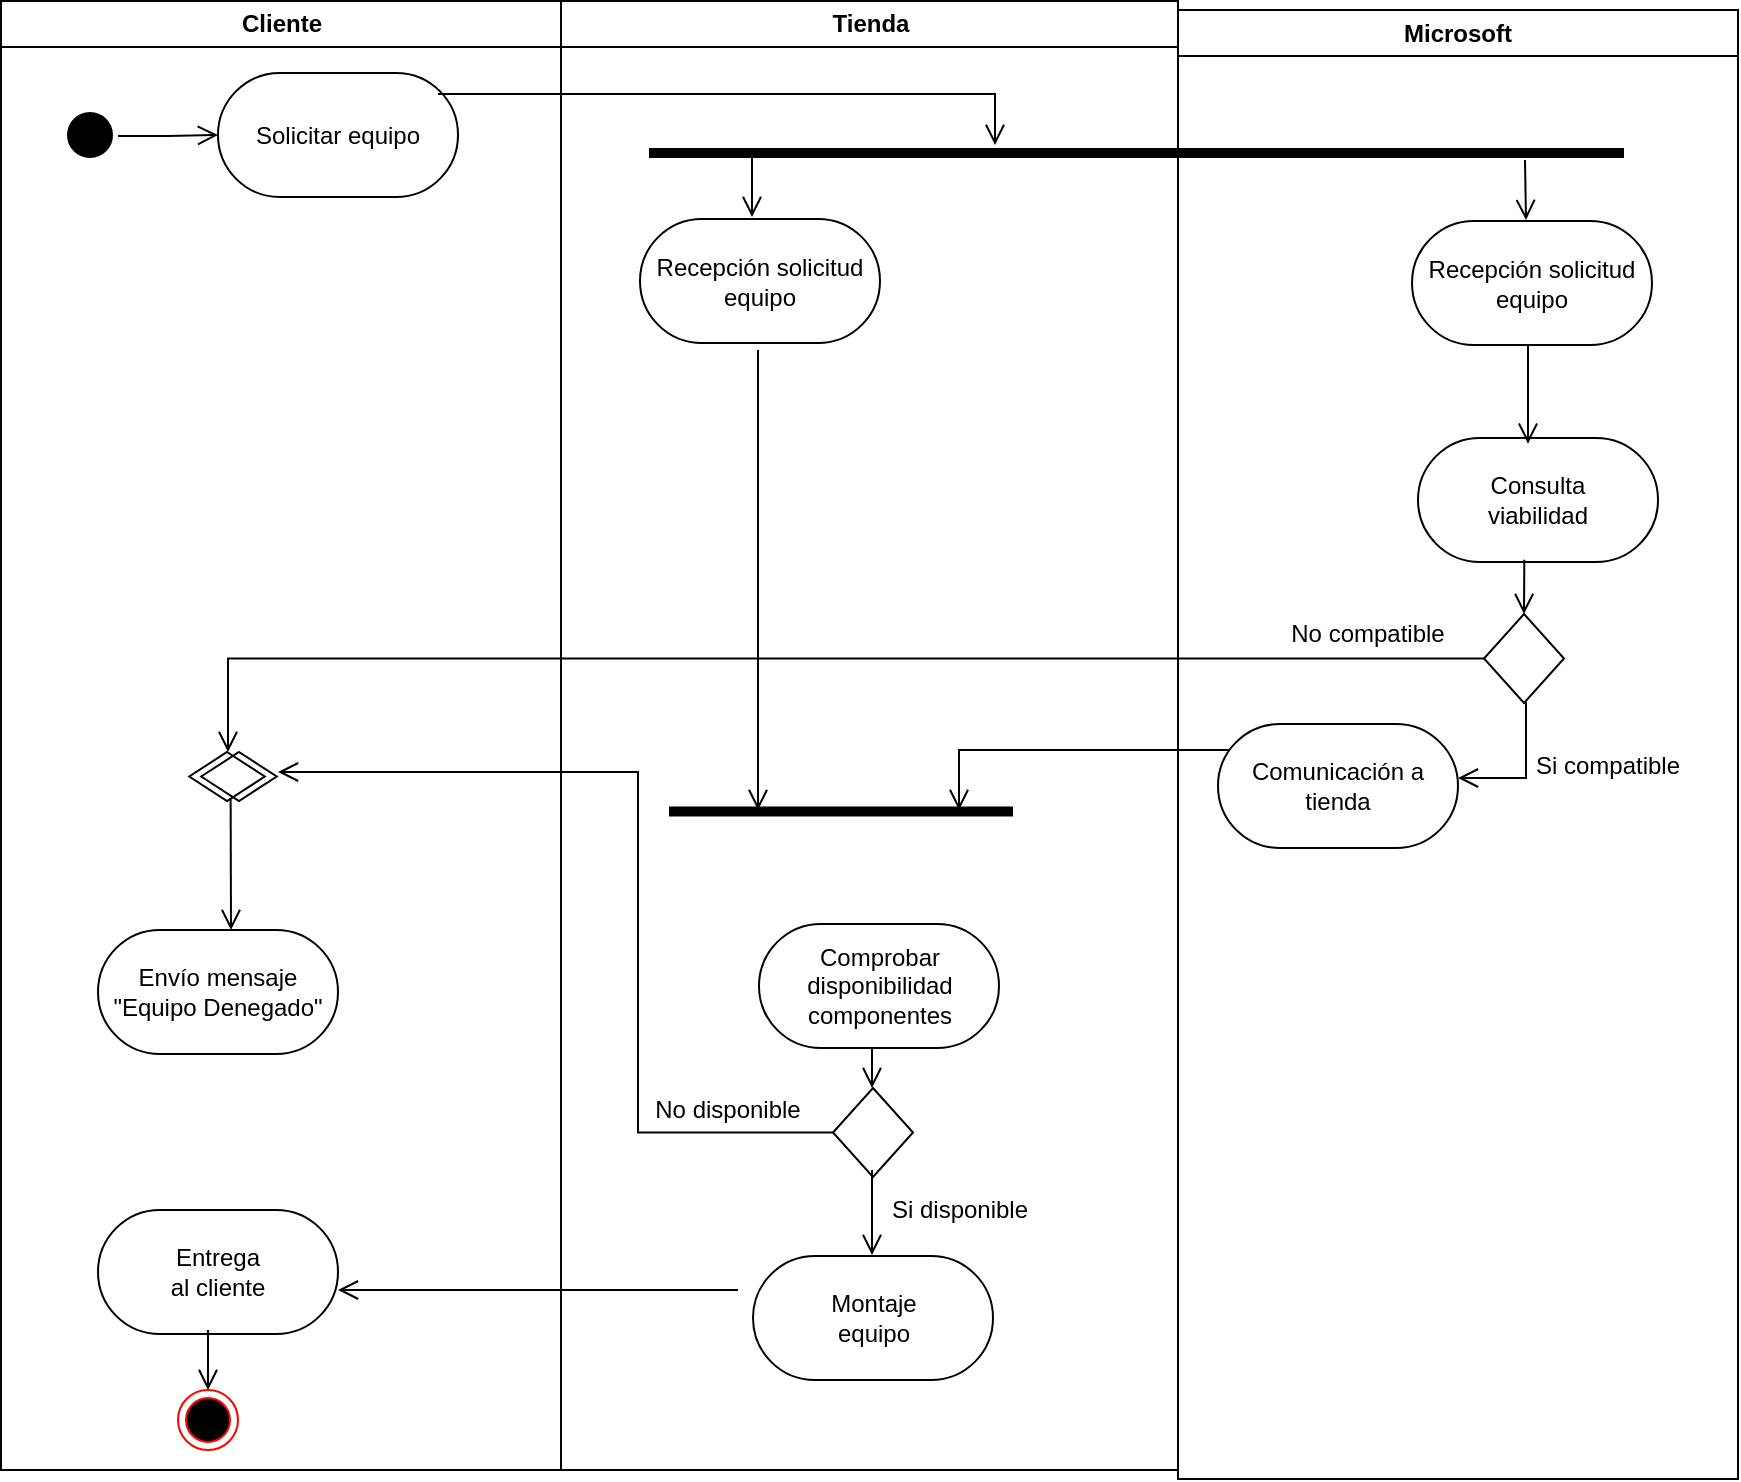 <mxfile version="14.5.7" type="github">
  <diagram name="Page-1" id="e7e014a7-5840-1c2e-5031-d8a46d1fe8dd">
    <mxGraphModel dx="1422" dy="781" grid="1" gridSize="10" guides="1" tooltips="1" connect="1" arrows="1" fold="1" page="1" pageScale="1" pageWidth="1169" pageHeight="826" background="#ffffff" math="0" shadow="0">
      <root>
        <mxCell id="0" />
        <mxCell id="1" parent="0" />
        <mxCell id="2" value="Cliente" style="swimlane;whiteSpace=wrap" parent="1" vertex="1">
          <mxGeometry x="201.5" y="35.5" width="280" height="734.5" as="geometry" />
        </mxCell>
        <mxCell id="ZA-KN9Rf8BJQ1v--GHor-42" value="Solicitar equipo" style="rounded=1;whiteSpace=wrap;html=1;arcSize=50;" vertex="1" parent="2">
          <mxGeometry x="108.5" y="36" width="120" height="62" as="geometry" />
        </mxCell>
        <mxCell id="ZA-KN9Rf8BJQ1v--GHor-43" value="" style="edgeStyle=elbowEdgeStyle;elbow=horizontal;verticalAlign=bottom;endArrow=open;endSize=8;endFill=1;rounded=0" edge="1" parent="2">
          <mxGeometry x="290" y="19" as="geometry">
            <mxPoint x="496.5" y="72" as="targetPoint" />
            <mxPoint x="218.5" y="46.5" as="sourcePoint" />
            <Array as="points">
              <mxPoint x="497" y="52" />
            </Array>
          </mxGeometry>
        </mxCell>
        <mxCell id="38" value="" style="ellipse;shape=endState;fillColor=#000000;strokeColor=#ff0000" parent="2" vertex="1">
          <mxGeometry x="88.5" y="694.5" width="30" height="30" as="geometry" />
        </mxCell>
        <mxCell id="ZA-KN9Rf8BJQ1v--GHor-61" value="Envío mensaje &quot;Equipo Denegado&quot;" style="rounded=1;whiteSpace=wrap;html=1;arcSize=50;" vertex="1" parent="2">
          <mxGeometry x="48.5" y="464.5" width="120" height="62" as="geometry" />
        </mxCell>
        <mxCell id="ZA-KN9Rf8BJQ1v--GHor-66" value="" style="rhombus;whiteSpace=wrap;html=1;strokeColor=#000000;fillColor=none;" vertex="1" parent="2">
          <mxGeometry x="94.13" y="375.5" width="37.75" height="24.5" as="geometry" />
        </mxCell>
        <mxCell id="ZA-KN9Rf8BJQ1v--GHor-84" value="&lt;div&gt;Entrega &lt;br&gt;&lt;/div&gt;&lt;div&gt;al cliente&lt;/div&gt;" style="rounded=1;whiteSpace=wrap;html=1;arcSize=50;" vertex="1" parent="2">
          <mxGeometry x="48.5" y="604.5" width="120" height="62" as="geometry" />
        </mxCell>
        <mxCell id="ZA-KN9Rf8BJQ1v--GHor-85" value="" style="edgeStyle=elbowEdgeStyle;elbow=horizontal;verticalAlign=bottom;endArrow=open;endSize=8;endFill=1;rounded=0;" edge="1" parent="2">
          <mxGeometry x="37" y="245.5" as="geometry">
            <mxPoint x="103" y="694.5" as="targetPoint" />
            <mxPoint x="103.5" y="664.5" as="sourcePoint" />
            <Array as="points" />
          </mxGeometry>
        </mxCell>
        <mxCell id="5" value="" style="ellipse;shape=startState;fillColor=#000000;" parent="2" vertex="1">
          <mxGeometry x="29.5" y="52" width="30" height="30" as="geometry" />
        </mxCell>
        <mxCell id="3" value="Tienda" style="swimlane;whiteSpace=wrap" parent="1" vertex="1">
          <mxGeometry x="481.5" y="35.5" width="308.5" height="734.5" as="geometry" />
        </mxCell>
        <mxCell id="ZA-KN9Rf8BJQ1v--GHor-45" value="" style="html=1;points=[];perimeter=orthogonalPerimeter;fillColor=#000000;strokeColor=none;rotation=90;" vertex="1" parent="3">
          <mxGeometry x="285.25" y="-167.75" width="5" height="487.5" as="geometry" />
        </mxCell>
        <mxCell id="ZA-KN9Rf8BJQ1v--GHor-46" value="" style="edgeStyle=elbowEdgeStyle;elbow=horizontal;verticalAlign=bottom;endArrow=open;endSize=8;endFill=1;rounded=0" edge="1" parent="3">
          <mxGeometry x="240" y="41" as="geometry">
            <mxPoint x="95.5" y="108" as="targetPoint" />
            <mxPoint x="95.5" y="78" as="sourcePoint" />
          </mxGeometry>
        </mxCell>
        <mxCell id="ZA-KN9Rf8BJQ1v--GHor-77" value="Comprobar disponibilidad componentes" style="rounded=1;whiteSpace=wrap;html=1;arcSize=50;" vertex="1" parent="3">
          <mxGeometry x="99" y="461.5" width="120" height="62" as="geometry" />
        </mxCell>
        <mxCell id="ZA-KN9Rf8BJQ1v--GHor-78" value="" style="rhombus;whiteSpace=wrap;html=1;strokeColor=#000000;" vertex="1" parent="3">
          <mxGeometry x="136" y="543.5" width="40" height="44.5" as="geometry" />
        </mxCell>
        <mxCell id="ZA-KN9Rf8BJQ1v--GHor-79" value="" style="edgeStyle=elbowEdgeStyle;elbow=horizontal;verticalAlign=bottom;endArrow=open;endSize=8;endFill=1;rounded=0" edge="1" parent="3">
          <mxGeometry x="-1204.5" y="279" as="geometry">
            <mxPoint x="155.5" y="543.5" as="targetPoint" />
            <mxPoint x="155.5" y="523.5" as="sourcePoint" />
          </mxGeometry>
        </mxCell>
        <mxCell id="ZA-KN9Rf8BJQ1v--GHor-81" value="" style="edgeStyle=elbowEdgeStyle;elbow=horizontal;verticalAlign=bottom;endArrow=open;endSize=8;endFill=1;rounded=0;" edge="1" parent="3">
          <mxGeometry x="-1342.5" y="173" as="geometry">
            <mxPoint x="155.5" y="627" as="targetPoint" />
            <mxPoint x="155.5" y="584.5" as="sourcePoint" />
          </mxGeometry>
        </mxCell>
        <mxCell id="ZA-KN9Rf8BJQ1v--GHor-82" value="&lt;div&gt;Montaje&lt;/div&gt;&lt;div&gt;equipo&lt;/div&gt;" style="rounded=1;whiteSpace=wrap;html=1;arcSize=50;" vertex="1" parent="3">
          <mxGeometry x="96" y="627.5" width="120" height="62" as="geometry" />
        </mxCell>
        <mxCell id="ZA-KN9Rf8BJQ1v--GHor-83" value="" style="edgeStyle=elbowEdgeStyle;elbow=horizontal;verticalAlign=bottom;endArrow=open;endSize=8;endFill=1;rounded=0;" edge="1" parent="3">
          <mxGeometry x="-1419.5" y="225.75" as="geometry">
            <mxPoint x="-111.5" y="644.5" as="targetPoint" />
            <mxPoint x="88.5" y="644.5" as="sourcePoint" />
            <Array as="points">
              <mxPoint x="39" y="655" />
            </Array>
          </mxGeometry>
        </mxCell>
        <mxCell id="ZA-KN9Rf8BJQ1v--GHor-89" value="Si disponible" style="text;html=1;strokeColor=none;fillColor=none;align=center;verticalAlign=middle;whiteSpace=wrap;rounded=0;" vertex="1" parent="3">
          <mxGeometry x="154.5" y="594.5" width="90" height="20" as="geometry" />
        </mxCell>
        <mxCell id="ZA-KN9Rf8BJQ1v--GHor-90" value="No disponible" style="text;html=1;strokeColor=none;fillColor=none;align=center;verticalAlign=middle;whiteSpace=wrap;rounded=0;" vertex="1" parent="3">
          <mxGeometry x="38.5" y="544.5" width="90" height="20" as="geometry" />
        </mxCell>
        <mxCell id="ZA-KN9Rf8BJQ1v--GHor-94" value="" style="edgeStyle=elbowEdgeStyle;elbow=horizontal;verticalAlign=bottom;endArrow=open;endSize=8;endFill=1;rounded=0;" edge="1" parent="3">
          <mxGeometry x="-918" y="-201.5" as="geometry">
            <mxPoint x="98.5" y="404.5" as="targetPoint" />
            <mxPoint x="98.5" y="174.5" as="sourcePoint" />
          </mxGeometry>
        </mxCell>
        <mxCell id="ZA-KN9Rf8BJQ1v--GHor-95" value="" style="html=1;points=[];perimeter=orthogonalPerimeter;fillColor=#000000;strokeColor=none;rotation=90;" vertex="1" parent="3">
          <mxGeometry x="137.5" y="319.25" width="5" height="172" as="geometry" />
        </mxCell>
        <mxCell id="4" value="Microsoft" style="swimlane;whiteSpace=wrap" parent="1" vertex="1">
          <mxGeometry x="790" y="40" width="280" height="734.5" as="geometry" />
        </mxCell>
        <mxCell id="ZA-KN9Rf8BJQ1v--GHor-48" value="" style="edgeStyle=elbowEdgeStyle;elbow=horizontal;verticalAlign=bottom;endArrow=open;endSize=8;endFill=1;rounded=0" edge="1" parent="4">
          <mxGeometry x="-126.5" y="-90" as="geometry">
            <mxPoint x="173.5" y="105" as="targetPoint" />
            <mxPoint x="173.5" y="75" as="sourcePoint" />
            <Array as="points">
              <mxPoint x="174" y="91" />
            </Array>
          </mxGeometry>
        </mxCell>
        <mxCell id="ZA-KN9Rf8BJQ1v--GHor-49" value="&lt;div&gt;Consulta &lt;br&gt;&lt;/div&gt;&lt;div&gt;viabilidad&lt;/div&gt;" style="rounded=1;whiteSpace=wrap;html=1;arcSize=50;" vertex="1" parent="4">
          <mxGeometry x="120" y="214" width="120" height="62" as="geometry" />
        </mxCell>
        <mxCell id="ZA-KN9Rf8BJQ1v--GHor-55" value="" style="rhombus;whiteSpace=wrap;html=1;strokeColor=#000000;" vertex="1" parent="4">
          <mxGeometry x="153" y="302" width="40" height="44.5" as="geometry" />
        </mxCell>
        <mxCell id="ZA-KN9Rf8BJQ1v--GHor-70" value="" style="edgeStyle=elbowEdgeStyle;elbow=horizontal;verticalAlign=bottom;endArrow=open;endSize=8;endFill=1;rounded=0;exitX=0.443;exitY=0.981;exitDx=0;exitDy=0;exitPerimeter=0;" edge="1" parent="4" source="ZA-KN9Rf8BJQ1v--GHor-49">
          <mxGeometry x="-397.5" y="73" as="geometry">
            <mxPoint x="172.5" y="302" as="targetPoint" />
            <mxPoint x="172.5" y="282" as="sourcePoint" />
          </mxGeometry>
        </mxCell>
        <mxCell id="ZA-KN9Rf8BJQ1v--GHor-86" value="Si compatible" style="text;html=1;strokeColor=none;fillColor=none;align=center;verticalAlign=middle;whiteSpace=wrap;rounded=0;" vertex="1" parent="4">
          <mxGeometry x="170" y="367.5" width="90" height="20" as="geometry" />
        </mxCell>
        <mxCell id="ZA-KN9Rf8BJQ1v--GHor-88" value="No compatible" style="text;html=1;strokeColor=none;fillColor=none;align=center;verticalAlign=middle;whiteSpace=wrap;rounded=0;" vertex="1" parent="4">
          <mxGeometry x="50" y="302" width="90" height="20" as="geometry" />
        </mxCell>
        <mxCell id="ZA-KN9Rf8BJQ1v--GHor-57" value="Comunicación a tienda" style="rounded=1;whiteSpace=wrap;html=1;arcSize=50;" vertex="1" parent="4">
          <mxGeometry x="20" y="357" width="120" height="62" as="geometry" />
        </mxCell>
        <mxCell id="6" value="" style="edgeStyle=elbowEdgeStyle;elbow=horizontal;verticalAlign=bottom;endArrow=open;endSize=8;endFill=1;rounded=0" parent="1" target="ZA-KN9Rf8BJQ1v--GHor-42" edge="1">
          <mxGeometry x="301.5" y="75.5" as="geometry">
            <mxPoint x="317" y="145.5" as="targetPoint" />
            <mxPoint x="260" y="103" as="sourcePoint" />
          </mxGeometry>
        </mxCell>
        <mxCell id="ZA-KN9Rf8BJQ1v--GHor-50" value="Recepción solicitud equipo" style="rounded=1;whiteSpace=wrap;html=1;arcSize=50;" vertex="1" parent="1">
          <mxGeometry x="521" y="144.5" width="120" height="62" as="geometry" />
        </mxCell>
        <mxCell id="ZA-KN9Rf8BJQ1v--GHor-51" value="Recepción solicitud equipo" style="rounded=1;whiteSpace=wrap;html=1;arcSize=50;" vertex="1" parent="1">
          <mxGeometry x="907" y="145.5" width="120" height="62" as="geometry" />
        </mxCell>
        <mxCell id="ZA-KN9Rf8BJQ1v--GHor-52" value="" style="edgeStyle=elbowEdgeStyle;elbow=horizontal;verticalAlign=bottom;endArrow=open;endSize=8;endFill=1;rounded=0;entryX=0.454;entryY=0.046;entryDx=0;entryDy=0;entryPerimeter=0;" edge="1" parent="1" target="ZA-KN9Rf8BJQ1v--GHor-49">
          <mxGeometry x="-50.5" y="-168.5" as="geometry">
            <mxPoint x="966" y="250" as="targetPoint" />
            <mxPoint x="966" y="207.5" as="sourcePoint" />
          </mxGeometry>
        </mxCell>
        <mxCell id="ZA-KN9Rf8BJQ1v--GHor-58" value="" style="edgeStyle=elbowEdgeStyle;elbow=horizontal;verticalAlign=bottom;endArrow=open;endSize=8;endFill=1;rounded=0;exitX=0.5;exitY=1;exitDx=0;exitDy=0;" edge="1" parent="1" source="ZA-KN9Rf8BJQ1v--GHor-55">
          <mxGeometry x="835.5" y="260.5" as="geometry">
            <mxPoint x="930" y="424" as="targetPoint" />
            <mxPoint x="964" y="393" as="sourcePoint" />
            <Array as="points">
              <mxPoint x="964" y="424" />
              <mxPoint x="1449" y="566" />
            </Array>
          </mxGeometry>
        </mxCell>
        <mxCell id="ZA-KN9Rf8BJQ1v--GHor-73" value="" style="rhombus;whiteSpace=wrap;html=1;strokeColor=#000000;fillColor=none;" vertex="1" parent="1">
          <mxGeometry x="301.63" y="411" width="37.75" height="24.5" as="geometry" />
        </mxCell>
        <mxCell id="ZA-KN9Rf8BJQ1v--GHor-75" value="" style="edgeStyle=elbowEdgeStyle;elbow=horizontal;verticalAlign=bottom;endArrow=open;endSize=8;endFill=1;rounded=0;exitX=0.389;exitY=0.966;exitDx=0;exitDy=0;exitPerimeter=0;" edge="1" parent="1" source="ZA-KN9Rf8BJQ1v--GHor-73" target="ZA-KN9Rf8BJQ1v--GHor-61">
          <mxGeometry x="250" y="51" as="geometry">
            <mxPoint x="587" y="153.5" as="targetPoint" />
            <mxPoint x="587" y="123.5" as="sourcePoint" />
            <Array as="points" />
          </mxGeometry>
        </mxCell>
        <mxCell id="ZA-KN9Rf8BJQ1v--GHor-80" value="" style="edgeStyle=elbowEdgeStyle;elbow=horizontal;verticalAlign=bottom;endArrow=open;endSize=8;endFill=1;rounded=0;exitX=0;exitY=0.5;exitDx=0;exitDy=0;" edge="1" parent="1" source="ZA-KN9Rf8BJQ1v--GHor-78">
          <mxGeometry x="487" y="458.75" as="geometry">
            <mxPoint x="340" y="421" as="targetPoint" />
            <mxPoint x="650" y="600" as="sourcePoint" />
            <Array as="points">
              <mxPoint x="520" y="510" />
              <mxPoint x="1100.5" y="764.25" />
            </Array>
          </mxGeometry>
        </mxCell>
        <mxCell id="ZA-KN9Rf8BJQ1v--GHor-56" value="" style="edgeStyle=elbowEdgeStyle;elbow=horizontal;verticalAlign=bottom;endArrow=open;endSize=8;endFill=1;rounded=0;exitX=0.046;exitY=0.209;exitDx=0;exitDy=0;exitPerimeter=0;" edge="1" parent="1" source="ZA-KN9Rf8BJQ1v--GHor-57">
          <mxGeometry x="811.5" y="260.5" as="geometry">
            <mxPoint x="681" y="440" as="targetPoint" />
            <mxPoint x="810" y="413" as="sourcePoint" />
            <Array as="points">
              <mxPoint x="680.5" y="440.5" />
            </Array>
          </mxGeometry>
        </mxCell>
        <mxCell id="ZA-KN9Rf8BJQ1v--GHor-69" value="" style="edgeStyle=elbowEdgeStyle;elbow=horizontal;verticalAlign=bottom;endArrow=open;endSize=8;endFill=1;rounded=0;entryX=0.5;entryY=0;entryDx=0;entryDy=0;exitX=0;exitY=0.5;exitDx=0;exitDy=0;" edge="1" parent="1" source="ZA-KN9Rf8BJQ1v--GHor-55" target="ZA-KN9Rf8BJQ1v--GHor-66">
          <mxGeometry x="333" y="227.5" as="geometry">
            <mxPoint x="741" y="316" as="targetPoint" />
            <mxPoint x="920" y="360" as="sourcePoint" />
            <Array as="points">
              <mxPoint x="315" y="364" />
              <mxPoint x="720" y="350" />
              <mxPoint x="630" y="331" />
            </Array>
          </mxGeometry>
        </mxCell>
      </root>
    </mxGraphModel>
  </diagram>
</mxfile>
